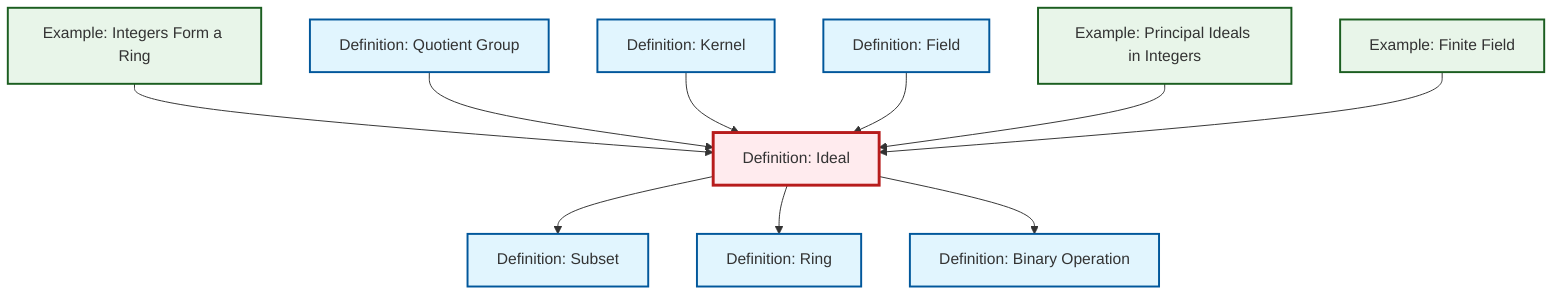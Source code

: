 graph TD
    classDef definition fill:#e1f5fe,stroke:#01579b,stroke-width:2px
    classDef theorem fill:#f3e5f5,stroke:#4a148c,stroke-width:2px
    classDef axiom fill:#fff3e0,stroke:#e65100,stroke-width:2px
    classDef example fill:#e8f5e9,stroke:#1b5e20,stroke-width:2px
    classDef current fill:#ffebee,stroke:#b71c1c,stroke-width:3px
    def-ideal["Definition: Ideal"]:::definition
    def-quotient-group["Definition: Quotient Group"]:::definition
    def-kernel["Definition: Kernel"]:::definition
    def-ring["Definition: Ring"]:::definition
    ex-integers-ring["Example: Integers Form a Ring"]:::example
    def-subset["Definition: Subset"]:::definition
    def-binary-operation["Definition: Binary Operation"]:::definition
    ex-principal-ideal["Example: Principal Ideals in Integers"]:::example
    def-field["Definition: Field"]:::definition
    ex-finite-field["Example: Finite Field"]:::example
    def-ideal --> def-subset
    ex-integers-ring --> def-ideal
    def-quotient-group --> def-ideal
    def-ideal --> def-ring
    def-ideal --> def-binary-operation
    def-kernel --> def-ideal
    def-field --> def-ideal
    ex-principal-ideal --> def-ideal
    ex-finite-field --> def-ideal
    class def-ideal current